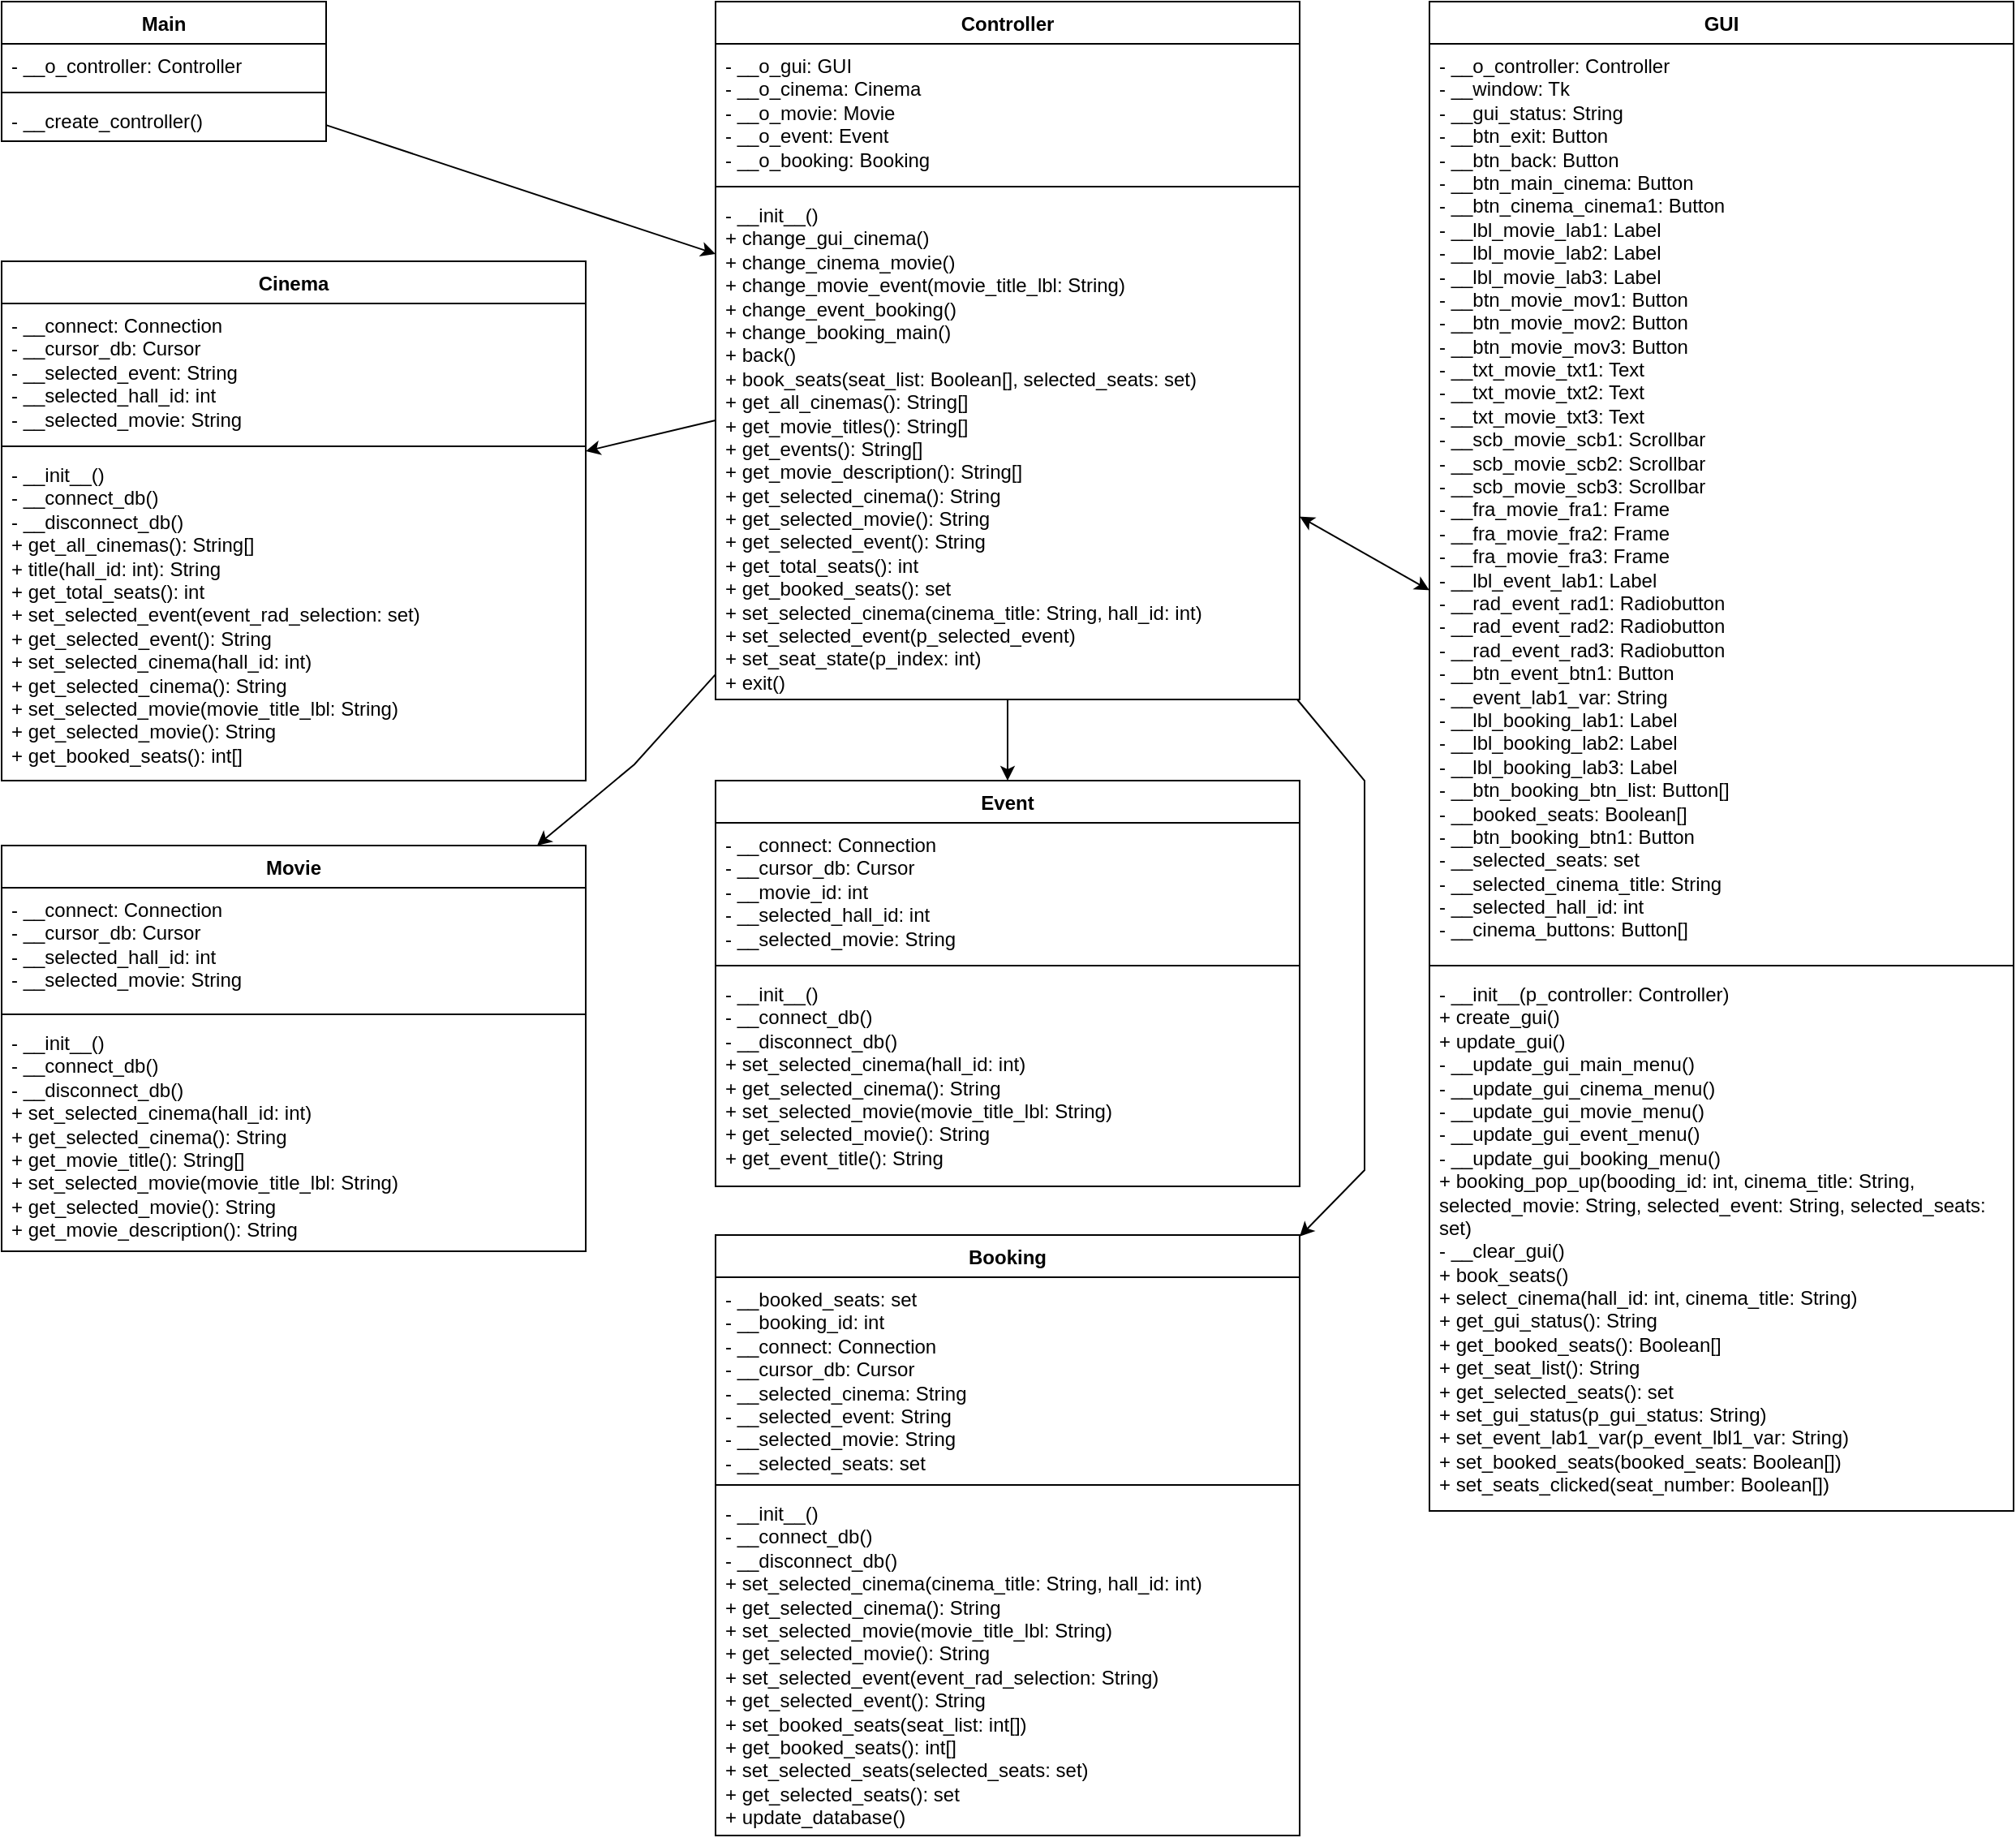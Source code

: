 <mxfile version="22.1.21" type="device">
  <diagram id="C5RBs43oDa-KdzZeNtuy" name="Page-1">
    <mxGraphModel dx="1378" dy="844" grid="1" gridSize="10" guides="1" tooltips="1" connect="1" arrows="1" fold="1" page="1" pageScale="1" pageWidth="1300" pageHeight="1200" math="0" shadow="0">
      <root>
        <mxCell id="WIyWlLk6GJQsqaUBKTNV-0" />
        <mxCell id="WIyWlLk6GJQsqaUBKTNV-1" parent="WIyWlLk6GJQsqaUBKTNV-0" />
        <mxCell id="kE-SQpUTUfHKzQzaQdZS-10" value="Controller" style="swimlane;fontStyle=1;align=center;verticalAlign=top;childLayout=stackLayout;horizontal=1;startSize=26;horizontalStack=0;resizeParent=1;resizeParentMax=0;resizeLast=0;collapsible=1;marginBottom=0;whiteSpace=wrap;html=1;" parent="WIyWlLk6GJQsqaUBKTNV-1" vertex="1">
          <mxGeometry x="480" y="40" width="360" height="430" as="geometry">
            <mxRectangle x="280" y="40" width="100" height="30" as="alternateBounds" />
          </mxGeometry>
        </mxCell>
        <mxCell id="kE-SQpUTUfHKzQzaQdZS-11" value="- __o_gui: GUI&lt;br&gt;- __o_cinema: Cinema&lt;br&gt;- __o_movie: Movie&lt;br&gt;- __o_event: Event&lt;br&gt;- __o_booking: Booking" style="text;strokeColor=none;fillColor=none;align=left;verticalAlign=top;spacingLeft=4;spacingRight=4;overflow=hidden;rotatable=0;points=[[0,0.5],[1,0.5]];portConstraint=eastwest;whiteSpace=wrap;html=1;" parent="kE-SQpUTUfHKzQzaQdZS-10" vertex="1">
          <mxGeometry y="26" width="360" height="84" as="geometry" />
        </mxCell>
        <mxCell id="kE-SQpUTUfHKzQzaQdZS-12" value="" style="line;strokeWidth=1;fillColor=none;align=left;verticalAlign=middle;spacingTop=-1;spacingLeft=3;spacingRight=3;rotatable=0;labelPosition=right;points=[];portConstraint=eastwest;strokeColor=inherit;" parent="kE-SQpUTUfHKzQzaQdZS-10" vertex="1">
          <mxGeometry y="110" width="360" height="8" as="geometry" />
        </mxCell>
        <mxCell id="kE-SQpUTUfHKzQzaQdZS-13" value="- __init__()&lt;br&gt;+ change_gui_cinema()&lt;br&gt;+ change_cinema_movie()&lt;br&gt;+ change_movie_event(movie_title_lbl: String)&lt;br&gt;+ change_event_booking()&lt;br&gt;+ change_booking_main()&lt;br&gt;+ back()&lt;br&gt;+ book_seats(seat_list: Boolean[], selected_seats: set)&lt;br&gt;+ get_all_cinemas(): String[]&lt;br&gt;+ get_movie_titles(): String[]&lt;br&gt;+ get_events(): String[]&lt;br&gt;+ get_movie_description(): String[]&lt;br&gt;+ get_selected_cinema(): String&lt;br&gt;+ get_selected_movie(): String&lt;br&gt;+ get_selected_event(): String&lt;br&gt;+ get_total_seats(): int&lt;br&gt;+ get_booked_seats(): set&lt;br&gt;+ set_selected_cinema(cinema_title: String, hall_id: int)&lt;br&gt;+ set_selected_event(p_selected_event)&lt;br&gt;+ set_seat_state(p_index: int)&lt;br&gt;+ exit()" style="text;strokeColor=none;fillColor=none;align=left;verticalAlign=top;spacingLeft=4;spacingRight=4;overflow=hidden;rotatable=0;points=[[0,0.5],[1,0.5]];portConstraint=eastwest;whiteSpace=wrap;html=1;" parent="kE-SQpUTUfHKzQzaQdZS-10" vertex="1">
          <mxGeometry y="118" width="360" height="312" as="geometry" />
        </mxCell>
        <mxCell id="kE-SQpUTUfHKzQzaQdZS-14" value="GUI" style="swimlane;fontStyle=1;align=center;verticalAlign=top;childLayout=stackLayout;horizontal=1;startSize=26;horizontalStack=0;resizeParent=1;resizeParentMax=0;resizeLast=0;collapsible=1;marginBottom=0;whiteSpace=wrap;html=1;" parent="WIyWlLk6GJQsqaUBKTNV-1" vertex="1">
          <mxGeometry x="920" y="40" width="360" height="930" as="geometry">
            <mxRectangle x="520" y="40" width="60" height="30" as="alternateBounds" />
          </mxGeometry>
        </mxCell>
        <mxCell id="kE-SQpUTUfHKzQzaQdZS-15" value="- __o_controller: Controller&lt;br&gt;- __window: Tk&lt;br&gt;- __gui_status: String&lt;br&gt;- __btn_exit: Button&lt;br&gt;- __btn_back: Button&lt;br&gt;- __btn_main_cinema: Button&lt;br&gt;- __btn_cinema_cinema1: Button&lt;br&gt;- __lbl_movie_lab1: Label&lt;br&gt;- __lbl_movie_lab2: Label&lt;br&gt;- __lbl_movie_lab3: Label&lt;br&gt;- __btn_movie_mov1: Button&lt;br&gt;- __btn_movie_mov2: Button&lt;br&gt;- __btn_movie_mov3: Button&lt;br&gt;- __txt_movie_txt1: Text&lt;br&gt;- __txt_movie_txt2: Text&lt;br&gt;- __txt_movie_txt3: Text&lt;br&gt;- __scb_movie_scb1: Scrollbar&lt;br&gt;- __scb_movie_scb2: Scrollbar&lt;br&gt;- __scb_movie_scb3: Scrollbar&lt;br&gt;- __fra_movie_fra1: Frame&lt;br&gt;- __fra_movie_fra2: Frame&lt;br&gt;- __fra_movie_fra3: Frame&lt;br&gt;- __lbl_event_lab1: Label&lt;br&gt;- __rad_event_rad1: Radiobutton&lt;br&gt;- __rad_event_rad2: Radiobutton&lt;br&gt;- __rad_event_rad3: Radiobutton&lt;br&gt;- __btn_event_btn1: Button&lt;br&gt;- __event_lab1_var: String&lt;br&gt;- __lbl_booking_lab1: Label&lt;br&gt;- __lbl_booking_lab2: Label&lt;br&gt;- __lbl_booking_lab3: Label&lt;br&gt;- __btn_booking_btn_list: Button[]&lt;br&gt;- __booked_seats: Boolean[]&lt;br&gt;- __btn_booking_btn1: Button&lt;br&gt;- __selected_seats: set&lt;br&gt;- __selected_cinema_title: String&lt;br&gt;- __selected_hall_id: int&lt;br&gt;- __cinema_buttons: Button[]" style="text;strokeColor=none;fillColor=none;align=left;verticalAlign=top;spacingLeft=4;spacingRight=4;overflow=hidden;rotatable=0;points=[[0,0.5],[1,0.5]];portConstraint=eastwest;whiteSpace=wrap;html=1;" parent="kE-SQpUTUfHKzQzaQdZS-14" vertex="1">
          <mxGeometry y="26" width="360" height="564" as="geometry" />
        </mxCell>
        <mxCell id="kE-SQpUTUfHKzQzaQdZS-16" value="" style="line;strokeWidth=1;fillColor=none;align=left;verticalAlign=middle;spacingTop=-1;spacingLeft=3;spacingRight=3;rotatable=0;labelPosition=right;points=[];portConstraint=eastwest;strokeColor=inherit;" parent="kE-SQpUTUfHKzQzaQdZS-14" vertex="1">
          <mxGeometry y="590" width="360" height="8" as="geometry" />
        </mxCell>
        <mxCell id="kE-SQpUTUfHKzQzaQdZS-17" value="- __init__(p_controller: Controller)&lt;br&gt;+ create_gui()&lt;br&gt;+ update_gui()&lt;br&gt;- __update_gui_main_menu()&lt;br&gt;- __update_gui_cinema_menu()&lt;br&gt;- __update_gui_movie_menu()&lt;br&gt;- __update_gui_event_menu()&lt;br&gt;- __update_gui_booking_menu()&lt;br&gt;+ booking_pop_up(booding_id: int, cinema_title: String, selected_movie: String, selected_event: String, selected_seats: set)&lt;br&gt;- __clear_gui()&lt;br&gt;+ book_seats()&lt;br&gt;+ select_cinema(hall_id: int, cinema_title: String)&lt;br&gt;+ get_gui_status(): String&lt;br&gt;+ get_booked_seats(): Boolean[]&lt;br&gt;+ get_seat_list(): String&lt;br&gt;+ get_selected_seats(): set&lt;br&gt;+ set_gui_status(p_gui_status: String)&lt;br&gt;+ set_event_lab1_var(p_event_lbl1_var: String)&lt;br&gt;+ set_booked_seats(booked_seats: Boolean[])&lt;br&gt;+ set_seats_clicked(seat_number: Boolean[])" style="text;strokeColor=none;fillColor=none;align=left;verticalAlign=top;spacingLeft=4;spacingRight=4;overflow=hidden;rotatable=0;points=[[0,0.5],[1,0.5]];portConstraint=eastwest;whiteSpace=wrap;html=1;" parent="kE-SQpUTUfHKzQzaQdZS-14" vertex="1">
          <mxGeometry y="598" width="360" height="332" as="geometry" />
        </mxCell>
        <mxCell id="8NvbRjS3b2bipV3s16NQ-27" value="Cinema" style="swimlane;fontStyle=1;align=center;verticalAlign=top;childLayout=stackLayout;horizontal=1;startSize=26;horizontalStack=0;resizeParent=1;resizeParentMax=0;resizeLast=0;collapsible=1;marginBottom=0;whiteSpace=wrap;html=1;" parent="WIyWlLk6GJQsqaUBKTNV-1" vertex="1">
          <mxGeometry x="40" y="200" width="360" height="320" as="geometry">
            <mxRectangle x="280" y="40" width="100" height="30" as="alternateBounds" />
          </mxGeometry>
        </mxCell>
        <mxCell id="8NvbRjS3b2bipV3s16NQ-28" value="- __connect: Connection&lt;br&gt;- __cursor_db: Cursor&lt;br&gt;- __selected_event: String&lt;br&gt;- __selected_hall_id: int&lt;br&gt;- __selected_movie: String" style="text;strokeColor=none;fillColor=none;align=left;verticalAlign=top;spacingLeft=4;spacingRight=4;overflow=hidden;rotatable=0;points=[[0,0.5],[1,0.5]];portConstraint=eastwest;whiteSpace=wrap;html=1;" parent="8NvbRjS3b2bipV3s16NQ-27" vertex="1">
          <mxGeometry y="26" width="360" height="84" as="geometry" />
        </mxCell>
        <mxCell id="8NvbRjS3b2bipV3s16NQ-29" value="" style="line;strokeWidth=1;fillColor=none;align=left;verticalAlign=middle;spacingTop=-1;spacingLeft=3;spacingRight=3;rotatable=0;labelPosition=right;points=[];portConstraint=eastwest;strokeColor=inherit;" parent="8NvbRjS3b2bipV3s16NQ-27" vertex="1">
          <mxGeometry y="110" width="360" height="8" as="geometry" />
        </mxCell>
        <mxCell id="8NvbRjS3b2bipV3s16NQ-30" value="- __init__()&lt;br&gt;- __connect_db()&lt;br&gt;- __disconnect_db()&lt;br&gt;+ get_all_cinemas(): String[]&lt;br&gt;+ title(hall_id: int): String&lt;br&gt;+ get_total_seats(): int&lt;br&gt;+ set_selected_event(event_rad_selection: set)&lt;br&gt;+ get_selected_event(): String&lt;br&gt;+ set_selected_cinema(hall_id: int)&lt;br&gt;+ get_selected_cinema(): String&lt;br&gt;+ set_selected_movie(movie_title_lbl: String)&lt;br&gt;+ get_selected_movie(): String&lt;br&gt;+ get_booked_seats(): int[]" style="text;strokeColor=none;fillColor=none;align=left;verticalAlign=top;spacingLeft=4;spacingRight=4;overflow=hidden;rotatable=0;points=[[0,0.5],[1,0.5]];portConstraint=eastwest;whiteSpace=wrap;html=1;" parent="8NvbRjS3b2bipV3s16NQ-27" vertex="1">
          <mxGeometry y="118" width="360" height="202" as="geometry" />
        </mxCell>
        <mxCell id="8NvbRjS3b2bipV3s16NQ-31" value="Movie" style="swimlane;fontStyle=1;align=center;verticalAlign=top;childLayout=stackLayout;horizontal=1;startSize=26;horizontalStack=0;resizeParent=1;resizeParentMax=0;resizeLast=0;collapsible=1;marginBottom=0;whiteSpace=wrap;html=1;" parent="WIyWlLk6GJQsqaUBKTNV-1" vertex="1">
          <mxGeometry x="40" y="560" width="360" height="250" as="geometry">
            <mxRectangle x="280" y="40" width="100" height="30" as="alternateBounds" />
          </mxGeometry>
        </mxCell>
        <mxCell id="8NvbRjS3b2bipV3s16NQ-32" value="- __connect: Connection&lt;br&gt;- __cursor_db: Cursor&lt;br&gt;- __selected_hall_id: int&lt;br&gt;- __selected_movie: String" style="text;strokeColor=none;fillColor=none;align=left;verticalAlign=top;spacingLeft=4;spacingRight=4;overflow=hidden;rotatable=0;points=[[0,0.5],[1,0.5]];portConstraint=eastwest;whiteSpace=wrap;html=1;" parent="8NvbRjS3b2bipV3s16NQ-31" vertex="1">
          <mxGeometry y="26" width="360" height="74" as="geometry" />
        </mxCell>
        <mxCell id="8NvbRjS3b2bipV3s16NQ-33" value="" style="line;strokeWidth=1;fillColor=none;align=left;verticalAlign=middle;spacingTop=-1;spacingLeft=3;spacingRight=3;rotatable=0;labelPosition=right;points=[];portConstraint=eastwest;strokeColor=inherit;" parent="8NvbRjS3b2bipV3s16NQ-31" vertex="1">
          <mxGeometry y="100" width="360" height="8" as="geometry" />
        </mxCell>
        <mxCell id="8NvbRjS3b2bipV3s16NQ-34" value="- __init__()&lt;br&gt;- __connect_db()&lt;br&gt;- __disconnect_db()&lt;br&gt;+ set_selected_cinema(hall_id: int)&lt;br&gt;+ get_selected_cinema(): String&lt;br&gt;+ get_movie_title(): String[]&lt;br&gt;+ set_selected_movie(movie_title_lbl: String)&lt;br&gt;+ get_selected_movie(): String&lt;br&gt;+ get_movie_description(): String" style="text;strokeColor=none;fillColor=none;align=left;verticalAlign=top;spacingLeft=4;spacingRight=4;overflow=hidden;rotatable=0;points=[[0,0.5],[1,0.5]];portConstraint=eastwest;whiteSpace=wrap;html=1;" parent="8NvbRjS3b2bipV3s16NQ-31" vertex="1">
          <mxGeometry y="108" width="360" height="142" as="geometry" />
        </mxCell>
        <mxCell id="8NvbRjS3b2bipV3s16NQ-35" value="Event" style="swimlane;fontStyle=1;align=center;verticalAlign=top;childLayout=stackLayout;horizontal=1;startSize=26;horizontalStack=0;resizeParent=1;resizeParentMax=0;resizeLast=0;collapsible=1;marginBottom=0;whiteSpace=wrap;html=1;" parent="WIyWlLk6GJQsqaUBKTNV-1" vertex="1">
          <mxGeometry x="480" y="520" width="360" height="250" as="geometry">
            <mxRectangle x="480" y="520" width="100" height="30" as="alternateBounds" />
          </mxGeometry>
        </mxCell>
        <mxCell id="8NvbRjS3b2bipV3s16NQ-36" value="- __connect: Connection&lt;br&gt;- __cursor_db: Cursor&lt;br&gt;- __movie_id: int&lt;br&gt;- __selected_hall_id: int&lt;br&gt;- __selected_movie: String" style="text;strokeColor=none;fillColor=none;align=left;verticalAlign=top;spacingLeft=4;spacingRight=4;overflow=hidden;rotatable=0;points=[[0,0.5],[1,0.5]];portConstraint=eastwest;whiteSpace=wrap;html=1;" parent="8NvbRjS3b2bipV3s16NQ-35" vertex="1">
          <mxGeometry y="26" width="360" height="84" as="geometry" />
        </mxCell>
        <mxCell id="8NvbRjS3b2bipV3s16NQ-37" value="" style="line;strokeWidth=1;fillColor=none;align=left;verticalAlign=middle;spacingTop=-1;spacingLeft=3;spacingRight=3;rotatable=0;labelPosition=right;points=[];portConstraint=eastwest;strokeColor=inherit;" parent="8NvbRjS3b2bipV3s16NQ-35" vertex="1">
          <mxGeometry y="110" width="360" height="8" as="geometry" />
        </mxCell>
        <mxCell id="8NvbRjS3b2bipV3s16NQ-38" value="- __init__()&lt;br&gt;- __connect_db()&lt;br&gt;- __disconnect_db()&lt;br&gt;+ set_selected_cinema(hall_id: int)&lt;br&gt;+ get_selected_cinema(): String&lt;br&gt;+ set_selected_movie(movie_title_lbl: String)&lt;br&gt;+ get_selected_movie(): String&lt;br&gt;+ get_event_title(): String" style="text;strokeColor=none;fillColor=none;align=left;verticalAlign=top;spacingLeft=4;spacingRight=4;overflow=hidden;rotatable=0;points=[[0,0.5],[1,0.5]];portConstraint=eastwest;whiteSpace=wrap;html=1;" parent="8NvbRjS3b2bipV3s16NQ-35" vertex="1">
          <mxGeometry y="118" width="360" height="132" as="geometry" />
        </mxCell>
        <mxCell id="8NvbRjS3b2bipV3s16NQ-39" value="Booking" style="swimlane;fontStyle=1;align=center;verticalAlign=top;childLayout=stackLayout;horizontal=1;startSize=26;horizontalStack=0;resizeParent=1;resizeParentMax=0;resizeLast=0;collapsible=1;marginBottom=0;whiteSpace=wrap;html=1;rotation=0;" parent="WIyWlLk6GJQsqaUBKTNV-1" vertex="1">
          <mxGeometry x="480" y="800" width="360" height="370" as="geometry">
            <mxRectangle x="280" y="40" width="100" height="30" as="alternateBounds" />
          </mxGeometry>
        </mxCell>
        <mxCell id="8NvbRjS3b2bipV3s16NQ-40" value="- __booked_seats: set&lt;br&gt;- __booking_id: int&lt;br&gt;- __connect: Connection&lt;br&gt;- __cursor_db: Cursor&lt;br&gt;- __selected_cinema: String&lt;br&gt;- __selected_event: String&lt;br&gt;- __selected_movie: String&lt;br&gt;- __selected_seats: set" style="text;strokeColor=none;fillColor=none;align=left;verticalAlign=top;spacingLeft=4;spacingRight=4;overflow=hidden;rotatable=0;points=[[0,0.5],[1,0.5]];portConstraint=eastwest;whiteSpace=wrap;html=1;rotation=0;" parent="8NvbRjS3b2bipV3s16NQ-39" vertex="1">
          <mxGeometry y="26" width="360" height="124" as="geometry" />
        </mxCell>
        <mxCell id="8NvbRjS3b2bipV3s16NQ-41" value="" style="line;strokeWidth=1;fillColor=none;align=left;verticalAlign=middle;spacingTop=-1;spacingLeft=3;spacingRight=3;rotatable=0;labelPosition=right;points=[];portConstraint=eastwest;strokeColor=inherit;rotation=0;" parent="8NvbRjS3b2bipV3s16NQ-39" vertex="1">
          <mxGeometry y="150" width="360" height="8" as="geometry" />
        </mxCell>
        <mxCell id="8NvbRjS3b2bipV3s16NQ-42" value="- __init__()&lt;br&gt;- __connect_db()&lt;br&gt;- __disconnect_db()&lt;br&gt;+ set_selected_cinema(cinema_title: String, hall_id: int)&lt;br&gt;+ get_selected_cinema(): String&lt;br&gt;+ set_selected_movie(movie_title_lbl: String)&lt;br&gt;+ get_selected_movie(): String&lt;br&gt;+ set_selected_event(event_rad_selection: String)&lt;br&gt;+ get_selected_event(): String&lt;br&gt;+ set_booked_seats(seat_list: int[])&lt;br&gt;+ get_booked_seats(): int[]&lt;br&gt;+ set_selected_seats(selected_seats: set)&lt;br&gt;+ get_selected_seats(): set&lt;br&gt;+ update_database()" style="text;strokeColor=none;fillColor=none;align=left;verticalAlign=top;spacingLeft=4;spacingRight=4;overflow=hidden;rotatable=0;points=[[0,0.5],[1,0.5]];portConstraint=eastwest;whiteSpace=wrap;html=1;rotation=0;" parent="8NvbRjS3b2bipV3s16NQ-39" vertex="1">
          <mxGeometry y="158" width="360" height="212" as="geometry" />
        </mxCell>
        <mxCell id="GHw8YcKN7eplV-2yb1Pl-1" value="" style="endArrow=classic;startArrow=classic;html=1;rounded=0;" parent="WIyWlLk6GJQsqaUBKTNV-1" source="kE-SQpUTUfHKzQzaQdZS-10" target="kE-SQpUTUfHKzQzaQdZS-14" edge="1">
          <mxGeometry width="50" height="50" relative="1" as="geometry">
            <mxPoint x="700" y="380" as="sourcePoint" />
            <mxPoint x="750" y="330" as="targetPoint" />
          </mxGeometry>
        </mxCell>
        <mxCell id="GHw8YcKN7eplV-2yb1Pl-2" value="" style="endArrow=classic;html=1;rounded=0;" parent="WIyWlLk6GJQsqaUBKTNV-1" source="GHw8YcKN7eplV-2yb1Pl-3" target="kE-SQpUTUfHKzQzaQdZS-10" edge="1">
          <mxGeometry width="50" height="50" relative="1" as="geometry">
            <mxPoint x="240" y="105.962" as="sourcePoint" />
            <mxPoint x="570" y="170" as="targetPoint" />
          </mxGeometry>
        </mxCell>
        <mxCell id="GHw8YcKN7eplV-2yb1Pl-3" value="Main" style="swimlane;fontStyle=1;align=center;verticalAlign=top;childLayout=stackLayout;horizontal=1;startSize=26;horizontalStack=0;resizeParent=1;resizeParentMax=0;resizeLast=0;collapsible=1;marginBottom=0;whiteSpace=wrap;html=1;" parent="WIyWlLk6GJQsqaUBKTNV-1" vertex="1">
          <mxGeometry x="40" y="40" width="200" height="86" as="geometry" />
        </mxCell>
        <mxCell id="GHw8YcKN7eplV-2yb1Pl-4" value="- __o_controller: Controller" style="text;strokeColor=none;fillColor=none;align=left;verticalAlign=top;spacingLeft=4;spacingRight=4;overflow=hidden;rotatable=0;points=[[0,0.5],[1,0.5]];portConstraint=eastwest;whiteSpace=wrap;html=1;" parent="GHw8YcKN7eplV-2yb1Pl-3" vertex="1">
          <mxGeometry y="26" width="200" height="26" as="geometry" />
        </mxCell>
        <mxCell id="GHw8YcKN7eplV-2yb1Pl-5" value="" style="line;strokeWidth=1;fillColor=none;align=left;verticalAlign=middle;spacingTop=-1;spacingLeft=3;spacingRight=3;rotatable=0;labelPosition=right;points=[];portConstraint=eastwest;strokeColor=inherit;" parent="GHw8YcKN7eplV-2yb1Pl-3" vertex="1">
          <mxGeometry y="52" width="200" height="8" as="geometry" />
        </mxCell>
        <mxCell id="GHw8YcKN7eplV-2yb1Pl-6" value="- __create_controller()" style="text;strokeColor=none;fillColor=none;align=left;verticalAlign=top;spacingLeft=4;spacingRight=4;overflow=hidden;rotatable=0;points=[[0,0.5],[1,0.5]];portConstraint=eastwest;whiteSpace=wrap;html=1;" parent="GHw8YcKN7eplV-2yb1Pl-3" vertex="1">
          <mxGeometry y="60" width="200" height="26" as="geometry" />
        </mxCell>
        <mxCell id="8dNp3ASR1_5wZ5_gyRGB-0" value="" style="endArrow=classic;html=1;rounded=0;" edge="1" parent="WIyWlLk6GJQsqaUBKTNV-1" source="kE-SQpUTUfHKzQzaQdZS-10" target="8NvbRjS3b2bipV3s16NQ-27">
          <mxGeometry width="50" height="50" relative="1" as="geometry">
            <mxPoint x="250" y="126" as="sourcePoint" />
            <mxPoint x="420" y="250" as="targetPoint" />
          </mxGeometry>
        </mxCell>
        <mxCell id="8dNp3ASR1_5wZ5_gyRGB-1" value="" style="endArrow=classic;html=1;rounded=0;" edge="1" parent="WIyWlLk6GJQsqaUBKTNV-1" source="kE-SQpUTUfHKzQzaQdZS-10" target="8NvbRjS3b2bipV3s16NQ-31">
          <mxGeometry width="50" height="50" relative="1" as="geometry">
            <mxPoint x="490" y="308" as="sourcePoint" />
            <mxPoint x="410" y="327" as="targetPoint" />
            <Array as="points">
              <mxPoint x="430" y="510" />
            </Array>
          </mxGeometry>
        </mxCell>
        <mxCell id="8dNp3ASR1_5wZ5_gyRGB-2" value="" style="endArrow=classic;html=1;rounded=0;" edge="1" parent="WIyWlLk6GJQsqaUBKTNV-1" source="kE-SQpUTUfHKzQzaQdZS-10" target="8NvbRjS3b2bipV3s16NQ-39">
          <mxGeometry width="50" height="50" relative="1" as="geometry">
            <mxPoint x="430" y="260" as="sourcePoint" />
            <mxPoint x="410" y="559" as="targetPoint" />
            <Array as="points">
              <mxPoint x="880" y="520" />
              <mxPoint x="880" y="760" />
            </Array>
          </mxGeometry>
        </mxCell>
        <mxCell id="8dNp3ASR1_5wZ5_gyRGB-4" value="" style="endArrow=classic;html=1;rounded=0;" edge="1" parent="WIyWlLk6GJQsqaUBKTNV-1" source="kE-SQpUTUfHKzQzaQdZS-10" target="8NvbRjS3b2bipV3s16NQ-35">
          <mxGeometry width="50" height="50" relative="1" as="geometry">
            <mxPoint x="490" y="308" as="sourcePoint" />
            <mxPoint x="410" y="327" as="targetPoint" />
          </mxGeometry>
        </mxCell>
      </root>
    </mxGraphModel>
  </diagram>
</mxfile>
